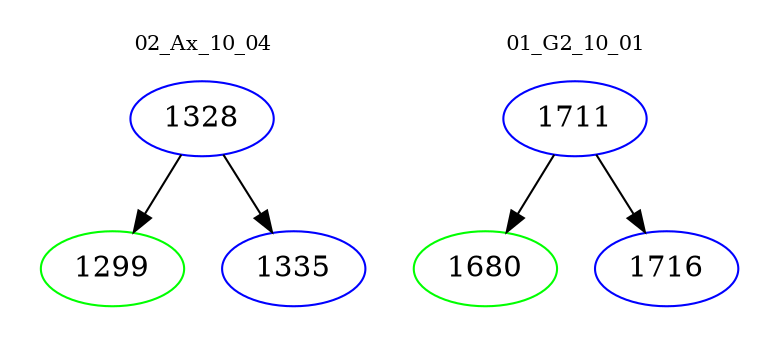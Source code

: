 digraph{
subgraph cluster_0 {
color = white
label = "02_Ax_10_04";
fontsize=10;
T0_1328 [label="1328", color="blue"]
T0_1328 -> T0_1299 [color="black"]
T0_1299 [label="1299", color="green"]
T0_1328 -> T0_1335 [color="black"]
T0_1335 [label="1335", color="blue"]
}
subgraph cluster_1 {
color = white
label = "01_G2_10_01";
fontsize=10;
T1_1711 [label="1711", color="blue"]
T1_1711 -> T1_1680 [color="black"]
T1_1680 [label="1680", color="green"]
T1_1711 -> T1_1716 [color="black"]
T1_1716 [label="1716", color="blue"]
}
}
